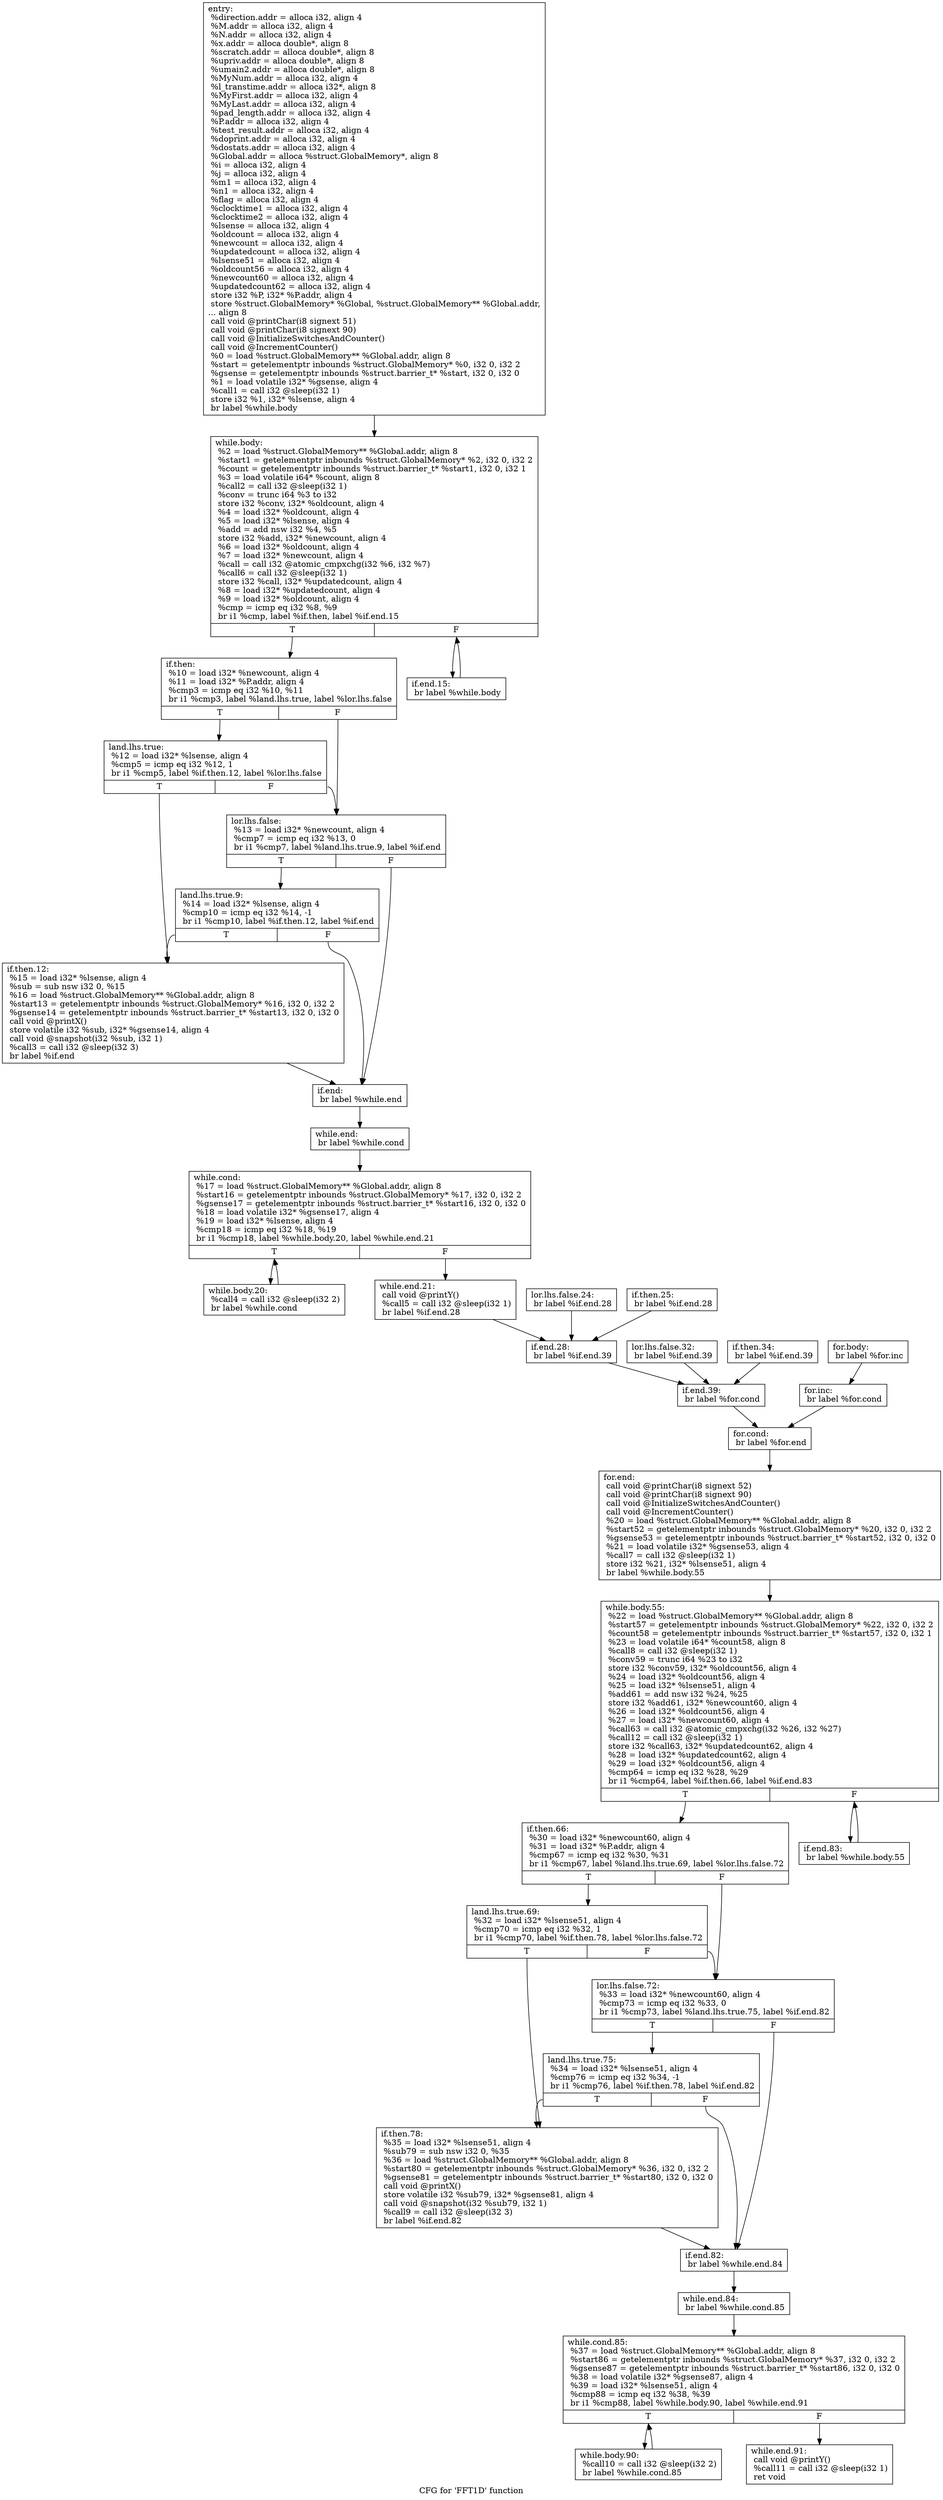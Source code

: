 digraph "CFG for 'FFT1D' function" {
	label="CFG for 'FFT1D' function";

	Node0x56a2510 [shape=record,label="{entry:\l  %direction.addr = alloca i32, align 4\l  %M.addr = alloca i32, align 4\l  %N.addr = alloca i32, align 4\l  %x.addr = alloca double*, align 8\l  %scratch.addr = alloca double*, align 8\l  %upriv.addr = alloca double*, align 8\l  %umain2.addr = alloca double*, align 8\l  %MyNum.addr = alloca i32, align 4\l  %l_transtime.addr = alloca i32*, align 8\l  %MyFirst.addr = alloca i32, align 4\l  %MyLast.addr = alloca i32, align 4\l  %pad_length.addr = alloca i32, align 4\l  %P.addr = alloca i32, align 4\l  %test_result.addr = alloca i32, align 4\l  %doprint.addr = alloca i32, align 4\l  %dostats.addr = alloca i32, align 4\l  %Global.addr = alloca %struct.GlobalMemory*, align 8\l  %i = alloca i32, align 4\l  %j = alloca i32, align 4\l  %m1 = alloca i32, align 4\l  %n1 = alloca i32, align 4\l  %flag = alloca i32, align 4\l  %clocktime1 = alloca i32, align 4\l  %clocktime2 = alloca i32, align 4\l  %lsense = alloca i32, align 4\l  %oldcount = alloca i32, align 4\l  %newcount = alloca i32, align 4\l  %updatedcount = alloca i32, align 4\l  %lsense51 = alloca i32, align 4\l  %oldcount56 = alloca i32, align 4\l  %newcount60 = alloca i32, align 4\l  %updatedcount62 = alloca i32, align 4\l  store i32 %P, i32* %P.addr, align 4\l  store %struct.GlobalMemory* %Global, %struct.GlobalMemory** %Global.addr,\l... align 8\l  call void @printChar(i8 signext 51)\l  call void @printChar(i8 signext 90)\l  call void @InitializeSwitchesAndCounter()\l  call void @IncrementCounter()\l  %0 = load %struct.GlobalMemory** %Global.addr, align 8\l  %start = getelementptr inbounds %struct.GlobalMemory* %0, i32 0, i32 2\l  %gsense = getelementptr inbounds %struct.barrier_t* %start, i32 0, i32 0\l  %1 = load volatile i32* %gsense, align 4\l  %call1 = call i32 @sleep(i32 1)\l  store i32 %1, i32* %lsense, align 4\l  br label %while.body\l}"];
	Node0x56a2510 -> Node0x56a2560;
	Node0x56a2560 [shape=record,label="{while.body:                                       \l  %2 = load %struct.GlobalMemory** %Global.addr, align 8\l  %start1 = getelementptr inbounds %struct.GlobalMemory* %2, i32 0, i32 2\l  %count = getelementptr inbounds %struct.barrier_t* %start1, i32 0, i32 1\l  %3 = load volatile i64* %count, align 8\l  %call2 = call i32 @sleep(i32 1)\l  %conv = trunc i64 %3 to i32\l  store i32 %conv, i32* %oldcount, align 4\l  %4 = load i32* %oldcount, align 4\l  %5 = load i32* %lsense, align 4\l  %add = add nsw i32 %4, %5\l  store i32 %add, i32* %newcount, align 4\l  %6 = load i32* %oldcount, align 4\l  %7 = load i32* %newcount, align 4\l  %call = call i32 @atomic_cmpxchg(i32 %6, i32 %7)\l  %call6 = call i32 @sleep(i32 1)\l  store i32 %call, i32* %updatedcount, align 4\l  %8 = load i32* %updatedcount, align 4\l  %9 = load i32* %oldcount, align 4\l  %cmp = icmp eq i32 %8, %9\l  br i1 %cmp, label %if.then, label %if.end.15\l|{<s0>T|<s1>F}}"];
	Node0x56a2560:s0 -> Node0x56a25b0;
	Node0x56a2560:s1 -> Node0x56a2790;
	Node0x56a25b0 [shape=record,label="{if.then:                                          \l  %10 = load i32* %newcount, align 4\l  %11 = load i32* %P.addr, align 4\l  %cmp3 = icmp eq i32 %10, %11\l  br i1 %cmp3, label %land.lhs.true, label %lor.lhs.false\l|{<s0>T|<s1>F}}"];
	Node0x56a25b0:s0 -> Node0x56a2600;
	Node0x56a25b0:s1 -> Node0x56a2650;
	Node0x56a2600 [shape=record,label="{land.lhs.true:                                    \l  %12 = load i32* %lsense, align 4\l  %cmp5 = icmp eq i32 %12, 1\l  br i1 %cmp5, label %if.then.12, label %lor.lhs.false\l|{<s0>T|<s1>F}}"];
	Node0x56a2600:s0 -> Node0x56a26f0;
	Node0x56a2600:s1 -> Node0x56a2650;
	Node0x56a2650 [shape=record,label="{lor.lhs.false:                                    \l  %13 = load i32* %newcount, align 4\l  %cmp7 = icmp eq i32 %13, 0\l  br i1 %cmp7, label %land.lhs.true.9, label %if.end\l|{<s0>T|<s1>F}}"];
	Node0x56a2650:s0 -> Node0x56a26a0;
	Node0x56a2650:s1 -> Node0x56a2740;
	Node0x56a26a0 [shape=record,label="{land.lhs.true.9:                                  \l  %14 = load i32* %lsense, align 4\l  %cmp10 = icmp eq i32 %14, -1\l  br i1 %cmp10, label %if.then.12, label %if.end\l|{<s0>T|<s1>F}}"];
	Node0x56a26a0:s0 -> Node0x56a26f0;
	Node0x56a26a0:s1 -> Node0x56a2740;
	Node0x56a26f0 [shape=record,label="{if.then.12:                                       \l  %15 = load i32* %lsense, align 4\l  %sub = sub nsw i32 0, %15\l  %16 = load %struct.GlobalMemory** %Global.addr, align 8\l  %start13 = getelementptr inbounds %struct.GlobalMemory* %16, i32 0, i32 2\l  %gsense14 = getelementptr inbounds %struct.barrier_t* %start13, i32 0, i32 0\l  call void @printX()\l  store volatile i32 %sub, i32* %gsense14, align 4\l  call void @snapshot(i32 %sub, i32 1)\l  %call3 = call i32 @sleep(i32 3)\l  br label %if.end\l}"];
	Node0x56a26f0 -> Node0x56a2740;
	Node0x56a2740 [shape=record,label="{if.end:                                           \l  br label %while.end\l}"];
	Node0x56a2740 -> Node0x56a27e0;
	Node0x56a2790 [shape=record,label="{if.end.15:                                        \l  br label %while.body\l}"];
	Node0x56a2790 -> Node0x56a2560;
	Node0x56a27e0 [shape=record,label="{while.end:                                        \l  br label %while.cond\l}"];
	Node0x56a27e0 -> Node0x56a2830;
	Node0x56a2830 [shape=record,label="{while.cond:                                       \l  %17 = load %struct.GlobalMemory** %Global.addr, align 8\l  %start16 = getelementptr inbounds %struct.GlobalMemory* %17, i32 0, i32 2\l  %gsense17 = getelementptr inbounds %struct.barrier_t* %start16, i32 0, i32 0\l  %18 = load volatile i32* %gsense17, align 4\l  %19 = load i32* %lsense, align 4\l  %cmp18 = icmp eq i32 %18, %19\l  br i1 %cmp18, label %while.body.20, label %while.end.21\l|{<s0>T|<s1>F}}"];
	Node0x56a2830:s0 -> Node0x56a2880;
	Node0x56a2830:s1 -> Node0x56a28d0;
	Node0x56a2880 [shape=record,label="{while.body.20:                                    \l  %call4 = call i32 @sleep(i32 2)\l  br label %while.cond\l}"];
	Node0x56a2880 -> Node0x56a2830;
	Node0x56a28d0 [shape=record,label="{while.end.21:                                     \l  call void @printY()\l  %call5 = call i32 @sleep(i32 1)\l  br label %if.end.28\l}"];
	Node0x56a28d0 -> Node0x56a29c0;
	Node0x56a2920 [shape=record,label="{lor.lhs.false.24:                                 \l  br label %if.end.28\l}"];
	Node0x56a2920 -> Node0x56a29c0;
	Node0x56a2970 [shape=record,label="{if.then.25:                                       \l  br label %if.end.28\l}"];
	Node0x56a2970 -> Node0x56a29c0;
	Node0x56a29c0 [shape=record,label="{if.end.28:                                        \l  br label %if.end.39\l}"];
	Node0x56a29c0 -> Node0x56a2ab0;
	Node0x56a2a10 [shape=record,label="{lor.lhs.false.32:                                 \l  br label %if.end.39\l}"];
	Node0x56a2a10 -> Node0x56a2ab0;
	Node0x56a2a60 [shape=record,label="{if.then.34:                                       \l  br label %if.end.39\l}"];
	Node0x56a2a60 -> Node0x56a2ab0;
	Node0x56a2ab0 [shape=record,label="{if.end.39:                                        \l  br label %for.cond\l}"];
	Node0x56a2ab0 -> Node0x56a2b00;
	Node0x56a2b00 [shape=record,label="{for.cond:                                         \l  br label %for.end\l}"];
	Node0x56a2b00 -> Node0x56a2bf0;
	Node0x56a2b50 [shape=record,label="{for.body:                                         \l  br label %for.inc\l}"];
	Node0x56a2b50 -> Node0x56a2ba0;
	Node0x56a2ba0 [shape=record,label="{for.inc:                                          \l  br label %for.cond\l}"];
	Node0x56a2ba0 -> Node0x56a2b00;
	Node0x56a2bf0 [shape=record,label="{for.end:                                          \l  call void @printChar(i8 signext 52)\l  call void @printChar(i8 signext 90)\l  call void @InitializeSwitchesAndCounter()\l  call void @IncrementCounter()\l  %20 = load %struct.GlobalMemory** %Global.addr, align 8\l  %start52 = getelementptr inbounds %struct.GlobalMemory* %20, i32 0, i32 2\l  %gsense53 = getelementptr inbounds %struct.barrier_t* %start52, i32 0, i32 0\l  %21 = load volatile i32* %gsense53, align 4\l  %call7 = call i32 @sleep(i32 1)\l  store i32 %21, i32* %lsense51, align 4\l  br label %while.body.55\l}"];
	Node0x56a2bf0 -> Node0x56a2c40;
	Node0x56a2c40 [shape=record,label="{while.body.55:                                    \l  %22 = load %struct.GlobalMemory** %Global.addr, align 8\l  %start57 = getelementptr inbounds %struct.GlobalMemory* %22, i32 0, i32 2\l  %count58 = getelementptr inbounds %struct.barrier_t* %start57, i32 0, i32 1\l  %23 = load volatile i64* %count58, align 8\l  %call8 = call i32 @sleep(i32 1)\l  %conv59 = trunc i64 %23 to i32\l  store i32 %conv59, i32* %oldcount56, align 4\l  %24 = load i32* %oldcount56, align 4\l  %25 = load i32* %lsense51, align 4\l  %add61 = add nsw i32 %24, %25\l  store i32 %add61, i32* %newcount60, align 4\l  %26 = load i32* %oldcount56, align 4\l  %27 = load i32* %newcount60, align 4\l  %call63 = call i32 @atomic_cmpxchg(i32 %26, i32 %27)\l  %call12 = call i32 @sleep(i32 1)\l  store i32 %call63, i32* %updatedcount62, align 4\l  %28 = load i32* %updatedcount62, align 4\l  %29 = load i32* %oldcount56, align 4\l  %cmp64 = icmp eq i32 %28, %29\l  br i1 %cmp64, label %if.then.66, label %if.end.83\l|{<s0>T|<s1>F}}"];
	Node0x56a2c40:s0 -> Node0x56a2c90;
	Node0x56a2c40:s1 -> Node0x56a2e70;
	Node0x56a2c90 [shape=record,label="{if.then.66:                                       \l  %30 = load i32* %newcount60, align 4\l  %31 = load i32* %P.addr, align 4\l  %cmp67 = icmp eq i32 %30, %31\l  br i1 %cmp67, label %land.lhs.true.69, label %lor.lhs.false.72\l|{<s0>T|<s1>F}}"];
	Node0x56a2c90:s0 -> Node0x56a2ce0;
	Node0x56a2c90:s1 -> Node0x56a2d30;
	Node0x56a2ce0 [shape=record,label="{land.lhs.true.69:                                 \l  %32 = load i32* %lsense51, align 4\l  %cmp70 = icmp eq i32 %32, 1\l  br i1 %cmp70, label %if.then.78, label %lor.lhs.false.72\l|{<s0>T|<s1>F}}"];
	Node0x56a2ce0:s0 -> Node0x56a2dd0;
	Node0x56a2ce0:s1 -> Node0x56a2d30;
	Node0x56a2d30 [shape=record,label="{lor.lhs.false.72:                                 \l  %33 = load i32* %newcount60, align 4\l  %cmp73 = icmp eq i32 %33, 0\l  br i1 %cmp73, label %land.lhs.true.75, label %if.end.82\l|{<s0>T|<s1>F}}"];
	Node0x56a2d30:s0 -> Node0x56a2d80;
	Node0x56a2d30:s1 -> Node0x56a2e20;
	Node0x56a2d80 [shape=record,label="{land.lhs.true.75:                                 \l  %34 = load i32* %lsense51, align 4\l  %cmp76 = icmp eq i32 %34, -1\l  br i1 %cmp76, label %if.then.78, label %if.end.82\l|{<s0>T|<s1>F}}"];
	Node0x56a2d80:s0 -> Node0x56a2dd0;
	Node0x56a2d80:s1 -> Node0x56a2e20;
	Node0x56a2dd0 [shape=record,label="{if.then.78:                                       \l  %35 = load i32* %lsense51, align 4\l  %sub79 = sub nsw i32 0, %35\l  %36 = load %struct.GlobalMemory** %Global.addr, align 8\l  %start80 = getelementptr inbounds %struct.GlobalMemory* %36, i32 0, i32 2\l  %gsense81 = getelementptr inbounds %struct.barrier_t* %start80, i32 0, i32 0\l  call void @printX()\l  store volatile i32 %sub79, i32* %gsense81, align 4\l  call void @snapshot(i32 %sub79, i32 1)\l  %call9 = call i32 @sleep(i32 3)\l  br label %if.end.82\l}"];
	Node0x56a2dd0 -> Node0x56a2e20;
	Node0x56a2e20 [shape=record,label="{if.end.82:                                        \l  br label %while.end.84\l}"];
	Node0x56a2e20 -> Node0x56a2ec0;
	Node0x56a2e70 [shape=record,label="{if.end.83:                                        \l  br label %while.body.55\l}"];
	Node0x56a2e70 -> Node0x56a2c40;
	Node0x56a2ec0 [shape=record,label="{while.end.84:                                     \l  br label %while.cond.85\l}"];
	Node0x56a2ec0 -> Node0x56a2f10;
	Node0x56a2f10 [shape=record,label="{while.cond.85:                                    \l  %37 = load %struct.GlobalMemory** %Global.addr, align 8\l  %start86 = getelementptr inbounds %struct.GlobalMemory* %37, i32 0, i32 2\l  %gsense87 = getelementptr inbounds %struct.barrier_t* %start86, i32 0, i32 0\l  %38 = load volatile i32* %gsense87, align 4\l  %39 = load i32* %lsense51, align 4\l  %cmp88 = icmp eq i32 %38, %39\l  br i1 %cmp88, label %while.body.90, label %while.end.91\l|{<s0>T|<s1>F}}"];
	Node0x56a2f10:s0 -> Node0x56a2f60;
	Node0x56a2f10:s1 -> Node0x56a2fb0;
	Node0x56a2f60 [shape=record,label="{while.body.90:                                    \l  %call10 = call i32 @sleep(i32 2)\l  br label %while.cond.85\l}"];
	Node0x56a2f60 -> Node0x56a2f10;
	Node0x56a2fb0 [shape=record,label="{while.end.91:                                     \l  call void @printY()\l  %call11 = call i32 @sleep(i32 1)\l  ret void\l}"];
}
